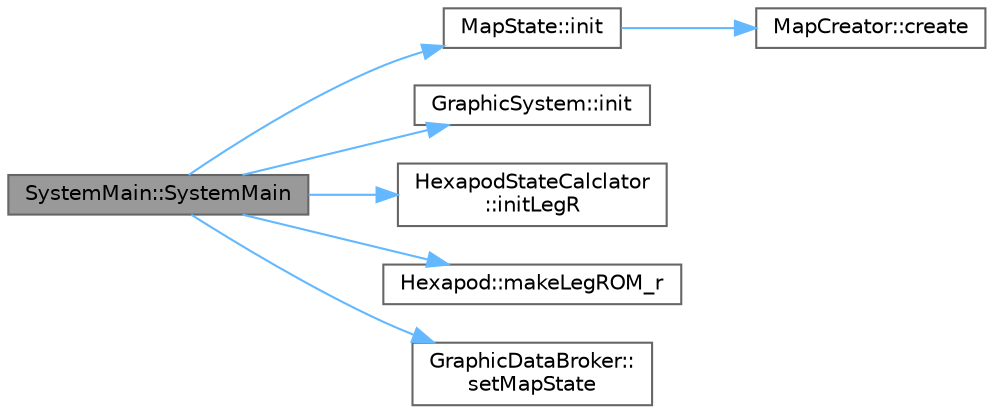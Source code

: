 digraph "SystemMain::SystemMain"
{
 // LATEX_PDF_SIZE
  bgcolor="transparent";
  edge [fontname=Helvetica,fontsize=10,labelfontname=Helvetica,labelfontsize=10];
  node [fontname=Helvetica,fontsize=10,shape=box,height=0.2,width=0.4];
  rankdir="LR";
  Node1 [id="Node000001",label="SystemMain::SystemMain",height=0.2,width=0.4,color="gray40", fillcolor="grey60", style="filled", fontcolor="black",tooltip=" "];
  Node1 -> Node2 [id="edge1_Node000001_Node000002",color="steelblue1",style="solid",tooltip=" "];
  Node2 [id="Node000002",label="MapState::init",height=0.2,width=0.4,color="grey40", fillcolor="white", style="filled",URL="$class_map_state.html#a658eabf1dc87c473fc52693313168f53",tooltip=" "];
  Node2 -> Node3 [id="edge2_Node000002_Node000003",color="steelblue1",style="solid",tooltip=" "];
  Node3 [id="Node000003",label="MapCreator::create",height=0.2,width=0.4,color="grey40", fillcolor="white", style="filled",URL="$class_map_creator.html#acdc8d340488d57ec58f71263ace9c4b5",tooltip="マップ情報を与える関数   getMapのオプションはbit演算を利用して複数指定できる．例えば穴あきかつ，階段状にしたいならば，OPTION_PERFORATED | OPTION_STEP と指定す..."];
  Node1 -> Node4 [id="edge3_Node000001_Node000004",color="steelblue1",style="solid",tooltip=" "];
  Node4 [id="Node000004",label="GraphicSystem::init",height=0.2,width=0.4,color="grey40", fillcolor="white", style="filled",URL="$class_graphic_system.html#a21c01c964ac88ba9658ee0b769d9b50a",tooltip="GraphicSystemクラスの初期化をする．ブローカー(仲介人)クラスのポインタ代入したGraphicMainクラスを受け取る."];
  Node1 -> Node5 [id="edge4_Node000001_Node000005",color="steelblue1",style="solid",tooltip=" "];
  Node5 [id="Node000005",label="HexapodStateCalclator\l::initLegR",height=0.2,width=0.4,color="grey40", fillcolor="white", style="filled",URL="$class_hexapod_state_calclator.html#af58abdadfcfd9e7b3bd33b7f43966e51",tooltip=" "];
  Node1 -> Node6 [id="edge5_Node000001_Node000006",color="steelblue1",style="solid",tooltip=" "];
  Node6 [id="Node000006",label="Hexapod::makeLegROM_r",height=0.2,width=0.4,color="grey40", fillcolor="white", style="filled",URL="$class_hexapod.html#a148a49972d33285c94733e936acd7b8c",tooltip=" "];
  Node1 -> Node7 [id="edge6_Node000001_Node000007",color="steelblue1",style="solid",tooltip=" "];
  Node7 [id="Node000007",label="GraphicDataBroker::\lsetMapState",height=0.2,width=0.4,color="grey40", fillcolor="white", style="filled",URL="$class_graphic_data_broker.html#af750b118f6289d68320ae4d3f2d29e29",tooltip=" "];
}
